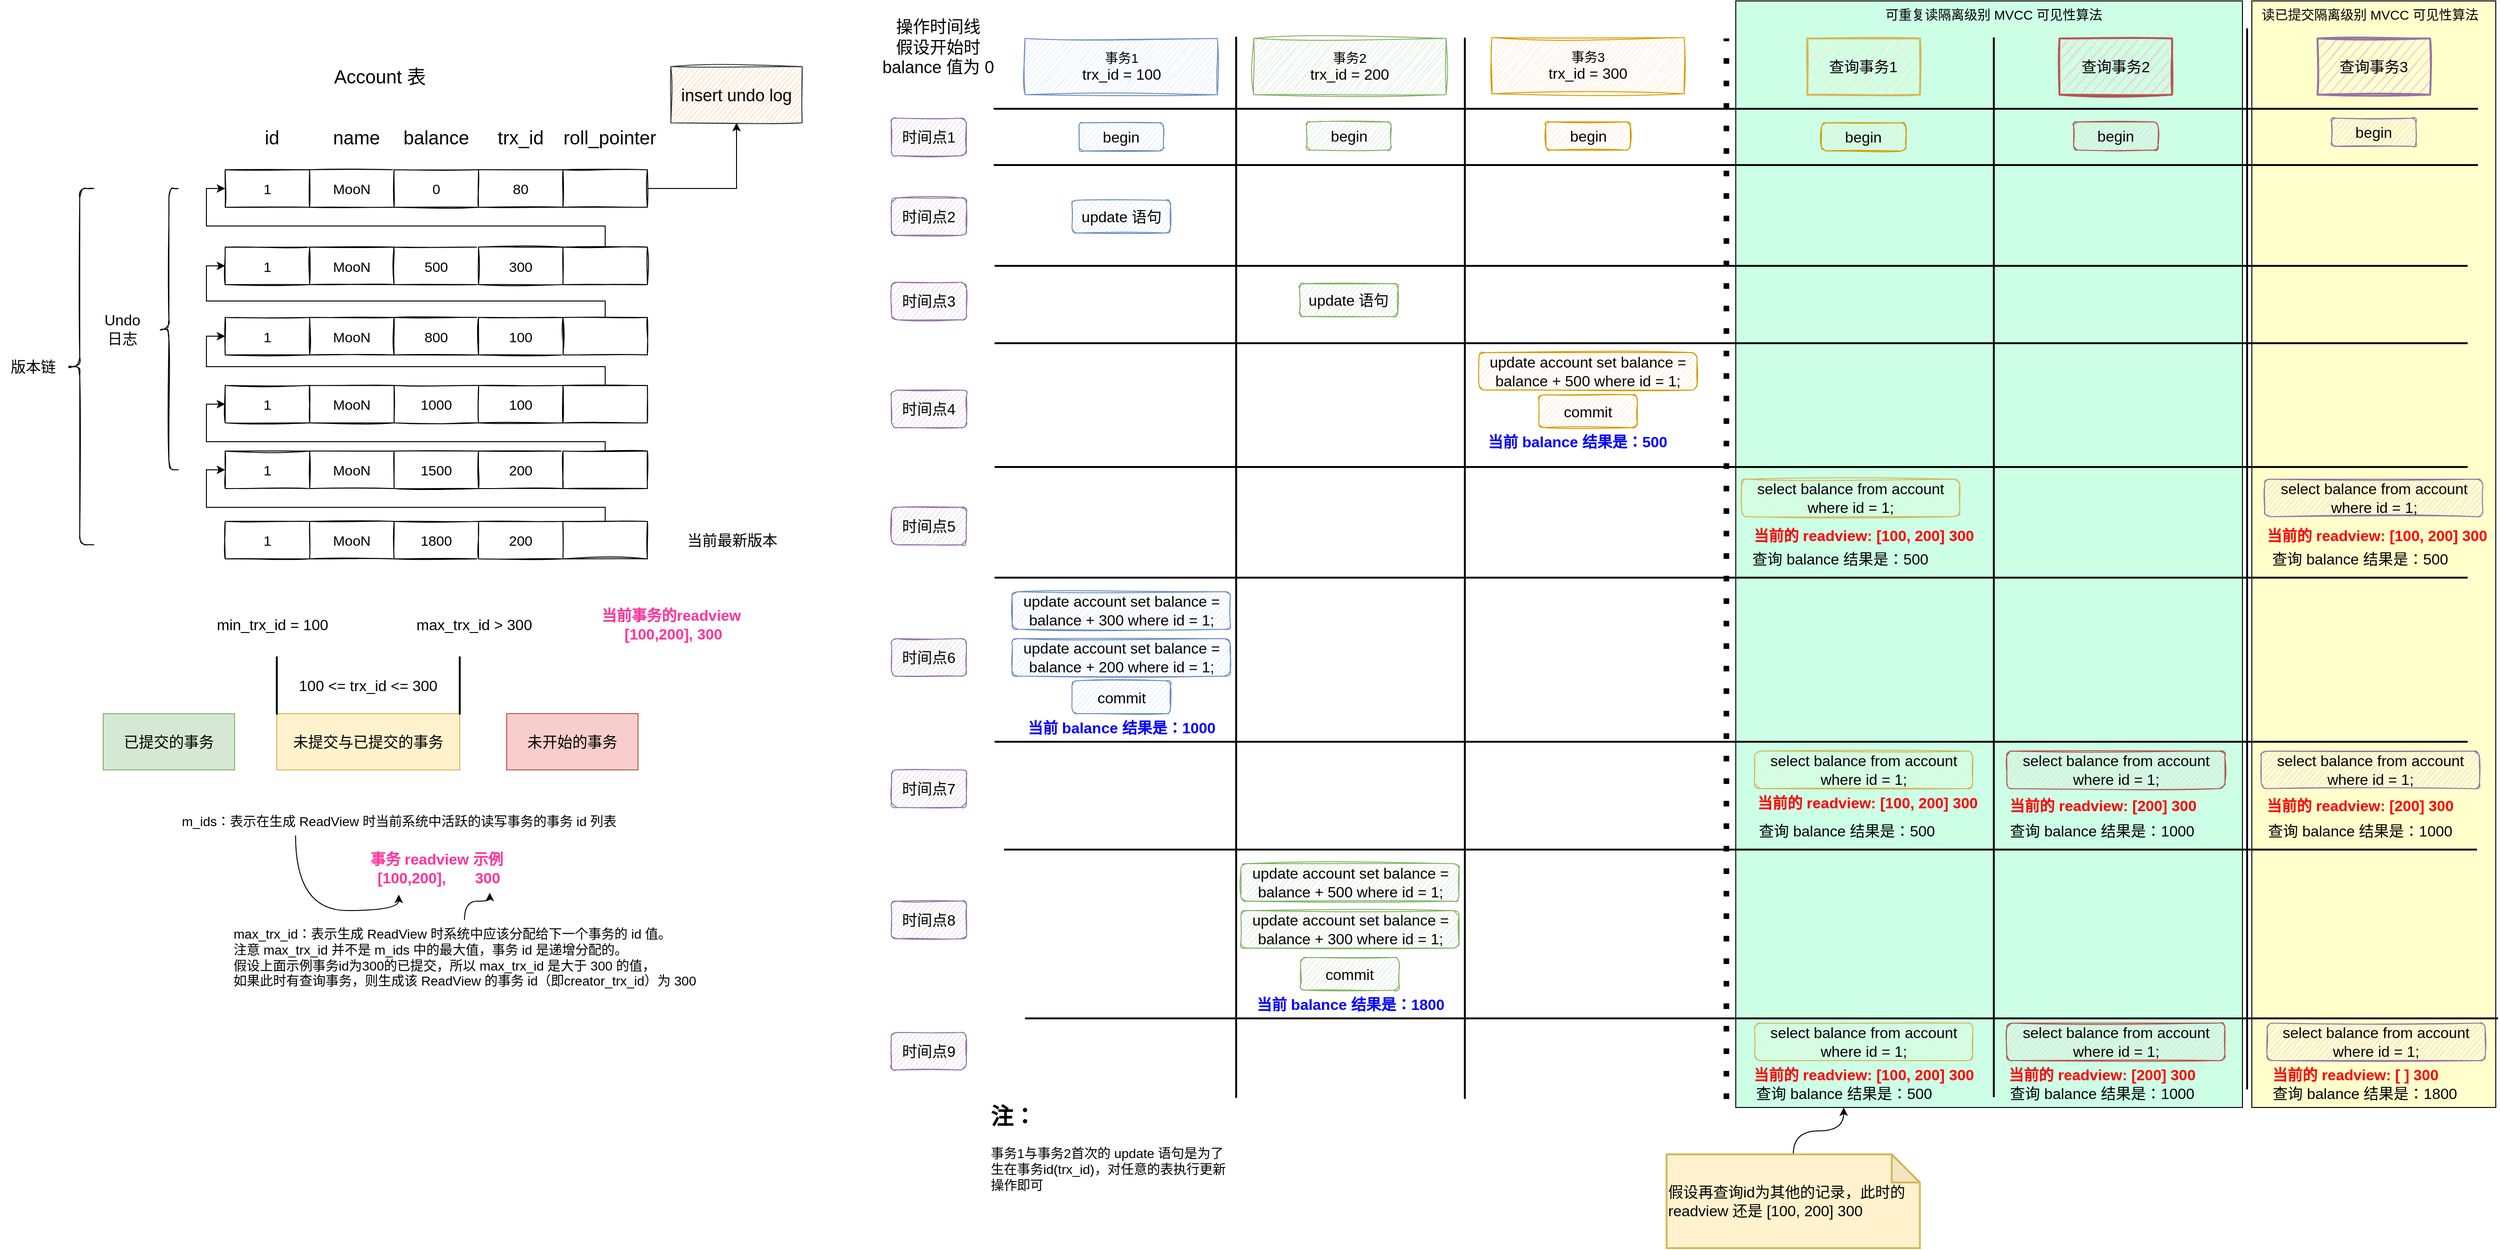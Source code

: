 <mxfile version="20.8.16" type="device"><diagram id="QQNucZEWwQuZAoMuL0eo" name="版本链比对流程"><mxGraphModel dx="2231" dy="823" grid="1" gridSize="10" guides="1" tooltips="1" connect="1" arrows="1" fold="1" page="1" pageScale="1" pageWidth="827" pageHeight="1169" math="0" shadow="0"><root><mxCell id="0"/><mxCell id="1" parent="0"/><mxCell id="10XfThxbCA74bScCRpUW-12" value="" style="rounded=0;whiteSpace=wrap;html=1;fontSize=14;fillColor=#FFFFCC;" parent="1" vertex="1"><mxGeometry x="2300" width="260" height="1180" as="geometry"/></mxCell><mxCell id="10XfThxbCA74bScCRpUW-10" value="" style="rounded=0;whiteSpace=wrap;html=1;fontSize=14;fillColor=#CCFFE6;" parent="1" vertex="1"><mxGeometry x="1750" width="540" height="1180" as="geometry"/></mxCell><mxCell id="0qLtHgP30Eh2IL9KS39c-17" value="" style="shape=partialRectangle;whiteSpace=wrap;html=1;left=0;right=0;fillColor=none;sketch=0;fontSize=16;strokeWidth=2;" parent="1" vertex="1"><mxGeometry x="960" y="115" width="1580" height="60" as="geometry"/></mxCell><mxCell id="MeZA9_PLkz-uhG6X49Gn-3" value="&lt;font style=&quot;font-size: 20px;&quot;&gt;Account 表&lt;/font&gt;" style="text;html=1;strokeColor=none;fillColor=none;align=center;verticalAlign=middle;whiteSpace=wrap;rounded=0;sketch=1;fillStyle=auto;" parent="1" vertex="1"><mxGeometry x="220" y="50" width="170" height="60" as="geometry"/></mxCell><mxCell id="MeZA9_PLkz-uhG6X49Gn-23" value="" style="group;sketch=1;" parent="1" vertex="1" connectable="0"><mxGeometry x="140" y="180" width="450" height="40" as="geometry"/></mxCell><mxCell id="MeZA9_PLkz-uhG6X49Gn-18" value="1" style="rounded=0;whiteSpace=wrap;html=1;sketch=1;fillStyle=auto;fontSize=15;gradientColor=none;" parent="MeZA9_PLkz-uhG6X49Gn-23" vertex="1"><mxGeometry width="90" height="40" as="geometry"/></mxCell><mxCell id="MeZA9_PLkz-uhG6X49Gn-19" value="MooN" style="rounded=0;whiteSpace=wrap;html=1;sketch=1;fillStyle=auto;fontSize=15;gradientColor=none;" parent="MeZA9_PLkz-uhG6X49Gn-23" vertex="1"><mxGeometry x="90" width="90" height="40" as="geometry"/></mxCell><mxCell id="MeZA9_PLkz-uhG6X49Gn-20" value="0" style="rounded=0;whiteSpace=wrap;html=1;sketch=1;fillStyle=auto;fontSize=15;gradientColor=none;" parent="MeZA9_PLkz-uhG6X49Gn-23" vertex="1"><mxGeometry x="180" width="90" height="40" as="geometry"/></mxCell><mxCell id="MeZA9_PLkz-uhG6X49Gn-21" value="80" style="rounded=0;whiteSpace=wrap;html=1;sketch=1;fillStyle=auto;fontSize=15;gradientColor=none;" parent="MeZA9_PLkz-uhG6X49Gn-23" vertex="1"><mxGeometry x="270" width="90" height="40" as="geometry"/></mxCell><mxCell id="MeZA9_PLkz-uhG6X49Gn-22" value="" style="rounded=0;whiteSpace=wrap;html=1;sketch=1;fillStyle=auto;fontSize=15;gradientColor=none;" parent="MeZA9_PLkz-uhG6X49Gn-23" vertex="1"><mxGeometry x="360" width="90" height="40" as="geometry"/></mxCell><mxCell id="0qLtHgP30Eh2IL9KS39c-2" value="&lt;font style=&quot;font-size: 20px;&quot;&gt;id&lt;/font&gt;" style="text;html=1;strokeColor=none;fillColor=none;align=center;verticalAlign=middle;whiteSpace=wrap;rounded=0;sketch=1;" parent="1" vertex="1"><mxGeometry x="160" y="130" width="60" height="30" as="geometry"/></mxCell><mxCell id="0qLtHgP30Eh2IL9KS39c-3" value="&lt;font style=&quot;font-size: 20px;&quot;&gt;name&lt;/font&gt;" style="text;html=1;strokeColor=none;fillColor=none;align=center;verticalAlign=middle;whiteSpace=wrap;rounded=0;sketch=1;" parent="1" vertex="1"><mxGeometry x="250" y="130" width="60" height="30" as="geometry"/></mxCell><mxCell id="0qLtHgP30Eh2IL9KS39c-4" value="&lt;font style=&quot;font-size: 20px;&quot;&gt;balance&lt;/font&gt;" style="text;html=1;strokeColor=none;fillColor=none;align=center;verticalAlign=middle;whiteSpace=wrap;rounded=0;sketch=1;" parent="1" vertex="1"><mxGeometry x="335" y="130" width="60" height="30" as="geometry"/></mxCell><mxCell id="0qLtHgP30Eh2IL9KS39c-5" value="&lt;font style=&quot;font-size: 20px;&quot;&gt;trx_id&lt;/font&gt;" style="text;html=1;strokeColor=none;fillColor=none;align=center;verticalAlign=middle;whiteSpace=wrap;rounded=0;sketch=1;" parent="1" vertex="1"><mxGeometry x="425" y="130" width="60" height="30" as="geometry"/></mxCell><mxCell id="0qLtHgP30Eh2IL9KS39c-6" value="&lt;font style=&quot;font-size: 20px;&quot;&gt;roll_pointer&lt;/font&gt;" style="text;html=1;strokeColor=none;fillColor=none;align=center;verticalAlign=middle;whiteSpace=wrap;rounded=0;sketch=1;" parent="1" vertex="1"><mxGeometry x="485" y="130" width="130" height="30" as="geometry"/></mxCell><mxCell id="0qLtHgP30Eh2IL9KS39c-7" style="edgeStyle=orthogonalEdgeStyle;rounded=0;orthogonalLoop=1;jettySize=auto;html=1;exitX=1;exitY=0.5;exitDx=0;exitDy=0;fontSize=20;" parent="1" source="MeZA9_PLkz-uhG6X49Gn-22" target="0qLtHgP30Eh2IL9KS39c-8" edge="1"><mxGeometry relative="1" as="geometry"><mxPoint x="650" y="90" as="targetPoint"/></mxGeometry></mxCell><mxCell id="0qLtHgP30Eh2IL9KS39c-8" value="&lt;font style=&quot;font-size: 18px;&quot;&gt;insert undo log&lt;/font&gt;" style="rounded=0;whiteSpace=wrap;html=1;sketch=1;fontSize=20;fillColor=#ffcc99;strokeColor=#36393d;" parent="1" vertex="1"><mxGeometry x="615" y="70" width="140" height="60" as="geometry"/></mxCell><mxCell id="0qLtHgP30Eh2IL9KS39c-9" value="操作时间线&lt;br&gt;假设开始时 &lt;br&gt;balance 值为 0" style="text;html=1;strokeColor=none;fillColor=none;align=center;verticalAlign=middle;whiteSpace=wrap;rounded=0;sketch=1;fontSize=18;" parent="1" vertex="1"><mxGeometry x="770" y="30" width="260" height="40" as="geometry"/></mxCell><mxCell id="0qLtHgP30Eh2IL9KS39c-19" value="时间点1" style="rounded=1;whiteSpace=wrap;html=1;sketch=1;fontSize=16;fillColor=#e1d5e7;strokeColor=#9673a6;" parent="1" vertex="1"><mxGeometry x="850" y="125" width="80" height="40" as="geometry"/></mxCell><mxCell id="0qLtHgP30Eh2IL9KS39c-20" value="时间点2" style="rounded=1;whiteSpace=wrap;html=1;sketch=1;fontSize=16;fillColor=#e1d5e7;strokeColor=#9673a6;" parent="1" vertex="1"><mxGeometry x="850" y="210" width="80" height="40" as="geometry"/></mxCell><mxCell id="0qLtHgP30Eh2IL9KS39c-23" value="update 语句" style="rounded=1;whiteSpace=wrap;html=1;sketch=1;fontSize=16;fillColor=#dae8fc;strokeColor=#6c8ebf;" parent="1" vertex="1"><mxGeometry x="1042.5" y="212.5" width="105" height="35" as="geometry"/></mxCell><mxCell id="0qLtHgP30Eh2IL9KS39c-27" value="时间点3" style="rounded=1;whiteSpace=wrap;html=1;sketch=1;fontSize=16;fillColor=#e1d5e7;strokeColor=#9673a6;" parent="1" vertex="1"><mxGeometry x="850" y="300" width="80" height="40" as="geometry"/></mxCell><mxCell id="0qLtHgP30Eh2IL9KS39c-31" value="时间点4" style="rounded=1;whiteSpace=wrap;html=1;sketch=1;fontSize=16;fillColor=#e1d5e7;strokeColor=#9673a6;" parent="1" vertex="1"><mxGeometry x="850" y="415" width="80" height="40" as="geometry"/></mxCell><mxCell id="0qLtHgP30Eh2IL9KS39c-33" value="" style="group;sketch=1;" parent="1" vertex="1" connectable="0"><mxGeometry x="140" y="262.5" width="450" height="40" as="geometry"/></mxCell><mxCell id="0qLtHgP30Eh2IL9KS39c-34" value="1" style="rounded=0;whiteSpace=wrap;html=1;sketch=1;fillStyle=auto;fontSize=15;gradientColor=none;" parent="0qLtHgP30Eh2IL9KS39c-33" vertex="1"><mxGeometry width="90" height="40" as="geometry"/></mxCell><mxCell id="0qLtHgP30Eh2IL9KS39c-35" value="MooN" style="rounded=0;whiteSpace=wrap;html=1;sketch=1;fillStyle=auto;fontSize=15;gradientColor=none;" parent="0qLtHgP30Eh2IL9KS39c-33" vertex="1"><mxGeometry x="90" width="90" height="40" as="geometry"/></mxCell><mxCell id="0qLtHgP30Eh2IL9KS39c-36" value="500" style="rounded=0;whiteSpace=wrap;html=1;sketch=1;fillStyle=auto;fontSize=15;gradientColor=none;" parent="0qLtHgP30Eh2IL9KS39c-33" vertex="1"><mxGeometry x="180" width="90" height="40" as="geometry"/></mxCell><mxCell id="0qLtHgP30Eh2IL9KS39c-37" value="300" style="rounded=0;whiteSpace=wrap;html=1;sketch=1;fillStyle=auto;fontSize=15;gradientColor=none;" parent="0qLtHgP30Eh2IL9KS39c-33" vertex="1"><mxGeometry x="270" width="90" height="40" as="geometry"/></mxCell><mxCell id="0qLtHgP30Eh2IL9KS39c-38" value="" style="rounded=0;whiteSpace=wrap;html=1;sketch=1;fillStyle=auto;fontSize=15;gradientColor=none;" parent="0qLtHgP30Eh2IL9KS39c-33" vertex="1"><mxGeometry x="360" width="90" height="40" as="geometry"/></mxCell><mxCell id="0qLtHgP30Eh2IL9KS39c-39" style="edgeStyle=orthogonalEdgeStyle;rounded=0;orthogonalLoop=1;jettySize=auto;html=1;entryX=0;entryY=0.5;entryDx=0;entryDy=0;fontSize=16;" parent="1" source="0qLtHgP30Eh2IL9KS39c-38" target="MeZA9_PLkz-uhG6X49Gn-18" edge="1"><mxGeometry relative="1" as="geometry"><Array as="points"><mxPoint x="545" y="240"/><mxPoint x="120" y="240"/><mxPoint x="120" y="200"/></Array></mxGeometry></mxCell><mxCell id="0qLtHgP30Eh2IL9KS39c-41" value="" style="group;sketch=1;" parent="1" vertex="1" connectable="0"><mxGeometry x="140" y="337.5" width="450" height="40" as="geometry"/></mxCell><mxCell id="0qLtHgP30Eh2IL9KS39c-42" value="1" style="rounded=0;whiteSpace=wrap;html=1;sketch=1;fillStyle=auto;fontSize=15;gradientColor=none;" parent="0qLtHgP30Eh2IL9KS39c-41" vertex="1"><mxGeometry width="90" height="40" as="geometry"/></mxCell><mxCell id="0qLtHgP30Eh2IL9KS39c-43" value="MooN" style="rounded=0;whiteSpace=wrap;html=1;sketch=1;fillStyle=auto;fontSize=15;gradientColor=none;" parent="0qLtHgP30Eh2IL9KS39c-41" vertex="1"><mxGeometry x="90" width="90" height="40" as="geometry"/></mxCell><mxCell id="0qLtHgP30Eh2IL9KS39c-44" value="800" style="rounded=0;whiteSpace=wrap;html=1;sketch=1;fillStyle=auto;fontSize=15;gradientColor=none;" parent="0qLtHgP30Eh2IL9KS39c-41" vertex="1"><mxGeometry x="180" width="90" height="40" as="geometry"/></mxCell><mxCell id="0qLtHgP30Eh2IL9KS39c-45" value="100" style="rounded=0;whiteSpace=wrap;html=1;sketch=1;fillStyle=auto;fontSize=15;gradientColor=none;" parent="0qLtHgP30Eh2IL9KS39c-41" vertex="1"><mxGeometry x="270" width="90" height="40" as="geometry"/></mxCell><mxCell id="0qLtHgP30Eh2IL9KS39c-46" value="" style="rounded=0;whiteSpace=wrap;html=1;sketch=1;fillStyle=auto;fontSize=15;gradientColor=none;" parent="0qLtHgP30Eh2IL9KS39c-41" vertex="1"><mxGeometry x="360" width="90" height="40" as="geometry"/></mxCell><mxCell id="0qLtHgP30Eh2IL9KS39c-47" value="" style="group;sketch=1;" parent="1" vertex="1" connectable="0"><mxGeometry x="140" y="410" width="450" height="40" as="geometry"/></mxCell><mxCell id="0qLtHgP30Eh2IL9KS39c-48" value="1" style="rounded=0;whiteSpace=wrap;html=1;sketch=1;fillStyle=auto;fontSize=15;gradientColor=none;" parent="0qLtHgP30Eh2IL9KS39c-47" vertex="1"><mxGeometry width="90" height="40" as="geometry"/></mxCell><mxCell id="0qLtHgP30Eh2IL9KS39c-49" value="MooN" style="rounded=0;whiteSpace=wrap;html=1;sketch=1;fillStyle=auto;fontSize=15;gradientColor=none;" parent="0qLtHgP30Eh2IL9KS39c-47" vertex="1"><mxGeometry x="90" width="90" height="40" as="geometry"/></mxCell><mxCell id="0qLtHgP30Eh2IL9KS39c-50" value="1000" style="rounded=0;whiteSpace=wrap;html=1;sketch=1;fillStyle=auto;fontSize=15;gradientColor=none;" parent="0qLtHgP30Eh2IL9KS39c-47" vertex="1"><mxGeometry x="180" width="90" height="40" as="geometry"/></mxCell><mxCell id="0qLtHgP30Eh2IL9KS39c-51" value="100" style="rounded=0;whiteSpace=wrap;html=1;sketch=1;fillStyle=auto;fontSize=15;gradientColor=none;" parent="0qLtHgP30Eh2IL9KS39c-47" vertex="1"><mxGeometry x="270" width="90" height="40" as="geometry"/></mxCell><mxCell id="0qLtHgP30Eh2IL9KS39c-52" value="" style="rounded=0;whiteSpace=wrap;html=1;sketch=1;fillStyle=auto;fontSize=15;gradientColor=none;" parent="0qLtHgP30Eh2IL9KS39c-47" vertex="1"><mxGeometry x="360" width="90" height="40" as="geometry"/></mxCell><mxCell id="0qLtHgP30Eh2IL9KS39c-53" value="" style="group;sketch=1;" parent="1" vertex="1" connectable="0"><mxGeometry x="140" y="480" width="450" height="40" as="geometry"/></mxCell><mxCell id="0qLtHgP30Eh2IL9KS39c-54" value="1" style="rounded=0;whiteSpace=wrap;html=1;sketch=1;fillStyle=auto;fontSize=15;gradientColor=none;" parent="0qLtHgP30Eh2IL9KS39c-53" vertex="1"><mxGeometry width="90" height="40" as="geometry"/></mxCell><mxCell id="0qLtHgP30Eh2IL9KS39c-55" value="MooN" style="rounded=0;whiteSpace=wrap;html=1;sketch=1;fillStyle=auto;fontSize=15;gradientColor=none;" parent="0qLtHgP30Eh2IL9KS39c-53" vertex="1"><mxGeometry x="90" width="90" height="40" as="geometry"/></mxCell><mxCell id="0qLtHgP30Eh2IL9KS39c-56" value="1500" style="rounded=0;whiteSpace=wrap;html=1;sketch=1;fillStyle=auto;fontSize=15;gradientColor=none;" parent="0qLtHgP30Eh2IL9KS39c-53" vertex="1"><mxGeometry x="180" width="90" height="40" as="geometry"/></mxCell><mxCell id="0qLtHgP30Eh2IL9KS39c-57" value="200" style="rounded=0;whiteSpace=wrap;html=1;sketch=1;fillStyle=auto;fontSize=15;gradientColor=none;" parent="0qLtHgP30Eh2IL9KS39c-53" vertex="1"><mxGeometry x="270" width="90" height="40" as="geometry"/></mxCell><mxCell id="0qLtHgP30Eh2IL9KS39c-58" value="" style="rounded=0;whiteSpace=wrap;html=1;sketch=1;fillStyle=auto;fontSize=15;gradientColor=none;" parent="0qLtHgP30Eh2IL9KS39c-53" vertex="1"><mxGeometry x="360" width="90" height="40" as="geometry"/></mxCell><mxCell id="0qLtHgP30Eh2IL9KS39c-59" value="" style="group;sketch=1;" parent="1" vertex="1" connectable="0"><mxGeometry x="140" y="555" width="450" height="40" as="geometry"/></mxCell><mxCell id="0qLtHgP30Eh2IL9KS39c-60" value="1" style="rounded=0;whiteSpace=wrap;html=1;sketch=1;fillStyle=auto;fontSize=15;gradientColor=none;" parent="0qLtHgP30Eh2IL9KS39c-59" vertex="1"><mxGeometry width="90" height="40" as="geometry"/></mxCell><mxCell id="0qLtHgP30Eh2IL9KS39c-61" value="MooN" style="rounded=0;whiteSpace=wrap;html=1;sketch=1;fillStyle=auto;fontSize=15;gradientColor=none;" parent="0qLtHgP30Eh2IL9KS39c-59" vertex="1"><mxGeometry x="90" width="90" height="40" as="geometry"/></mxCell><mxCell id="0qLtHgP30Eh2IL9KS39c-62" value="1800" style="rounded=0;whiteSpace=wrap;html=1;sketch=1;fillStyle=auto;fontSize=15;gradientColor=none;" parent="0qLtHgP30Eh2IL9KS39c-59" vertex="1"><mxGeometry x="180" width="90" height="40" as="geometry"/></mxCell><mxCell id="0qLtHgP30Eh2IL9KS39c-63" value="200" style="rounded=0;whiteSpace=wrap;html=1;sketch=1;fillStyle=auto;fontSize=15;gradientColor=none;" parent="0qLtHgP30Eh2IL9KS39c-59" vertex="1"><mxGeometry x="270" width="90" height="40" as="geometry"/></mxCell><mxCell id="0qLtHgP30Eh2IL9KS39c-64" value="" style="rounded=0;whiteSpace=wrap;html=1;sketch=1;fillStyle=auto;fontSize=15;gradientColor=none;" parent="0qLtHgP30Eh2IL9KS39c-59" vertex="1"><mxGeometry x="360" width="90" height="40" as="geometry"/></mxCell><mxCell id="0qLtHgP30Eh2IL9KS39c-65" style="edgeStyle=orthogonalEdgeStyle;rounded=0;orthogonalLoop=1;jettySize=auto;html=1;entryX=0;entryY=0.5;entryDx=0;entryDy=0;fontSize=16;" parent="1" source="0qLtHgP30Eh2IL9KS39c-64" target="0qLtHgP30Eh2IL9KS39c-54" edge="1"><mxGeometry relative="1" as="geometry"><Array as="points"><mxPoint x="545" y="540"/><mxPoint x="120" y="540"/><mxPoint x="120" y="500"/></Array></mxGeometry></mxCell><mxCell id="0qLtHgP30Eh2IL9KS39c-66" style="edgeStyle=orthogonalEdgeStyle;rounded=0;orthogonalLoop=1;jettySize=auto;html=1;entryX=0;entryY=0.5;entryDx=0;entryDy=0;fontSize=16;" parent="1" source="0qLtHgP30Eh2IL9KS39c-58" target="0qLtHgP30Eh2IL9KS39c-48" edge="1"><mxGeometry relative="1" as="geometry"><Array as="points"><mxPoint x="545" y="470"/><mxPoint x="120" y="470"/><mxPoint x="120" y="430"/></Array></mxGeometry></mxCell><mxCell id="0qLtHgP30Eh2IL9KS39c-67" style="edgeStyle=orthogonalEdgeStyle;rounded=0;orthogonalLoop=1;jettySize=auto;html=1;entryX=0;entryY=0.5;entryDx=0;entryDy=0;fontSize=16;" parent="1" source="0qLtHgP30Eh2IL9KS39c-52" target="0qLtHgP30Eh2IL9KS39c-42" edge="1"><mxGeometry relative="1" as="geometry"><Array as="points"><mxPoint x="545" y="390"/><mxPoint x="120" y="390"/><mxPoint x="120" y="358"/></Array></mxGeometry></mxCell><mxCell id="0qLtHgP30Eh2IL9KS39c-68" style="edgeStyle=orthogonalEdgeStyle;rounded=0;orthogonalLoop=1;jettySize=auto;html=1;entryX=0;entryY=0.5;entryDx=0;entryDy=0;fontSize=16;" parent="1" source="0qLtHgP30Eh2IL9KS39c-46" target="0qLtHgP30Eh2IL9KS39c-34" edge="1"><mxGeometry relative="1" as="geometry"><Array as="points"><mxPoint x="545" y="320"/><mxPoint x="120" y="320"/><mxPoint x="120" y="283"/></Array></mxGeometry></mxCell><mxCell id="0qLtHgP30Eh2IL9KS39c-69" value="当前最新版本" style="text;html=1;align=center;verticalAlign=middle;resizable=0;points=[];autosize=1;strokeColor=none;fillColor=none;fontSize=16;" parent="1" vertex="1"><mxGeometry x="620" y="560" width="120" height="30" as="geometry"/></mxCell><mxCell id="0qLtHgP30Eh2IL9KS39c-70" value="" style="shape=curlyBracket;whiteSpace=wrap;html=1;rounded=1;labelPosition=left;verticalLabelPosition=middle;align=right;verticalAlign=middle;sketch=1;fontSize=16;" parent="1" vertex="1"><mxGeometry x="70" y="200" width="20" height="300" as="geometry"/></mxCell><mxCell id="0qLtHgP30Eh2IL9KS39c-71" value="Undo&lt;br&gt;日志" style="text;html=1;align=center;verticalAlign=middle;resizable=0;points=[];autosize=1;strokeColor=none;fillColor=none;fontSize=16;" parent="1" vertex="1"><mxGeometry y="325" width="60" height="50" as="geometry"/></mxCell><mxCell id="0qLtHgP30Eh2IL9KS39c-75" value="" style="shape=curlyBracket;whiteSpace=wrap;html=1;rounded=1;labelPosition=left;verticalLabelPosition=middle;align=right;verticalAlign=middle;sketch=1;fontSize=16;" parent="1" vertex="1"><mxGeometry x="-30" y="200" width="30" height="380" as="geometry"/></mxCell><mxCell id="0qLtHgP30Eh2IL9KS39c-76" value="版本链" style="text;html=1;align=center;verticalAlign=middle;resizable=0;points=[];autosize=1;strokeColor=none;fillColor=none;fontSize=16;" parent="1" vertex="1"><mxGeometry x="-100" y="375" width="70" height="30" as="geometry"/></mxCell><mxCell id="3zVsceI3X5wX8iPluOR--1" value="&lt;h1&gt;注：&lt;/h1&gt;&lt;p&gt;&lt;font style=&quot;font-size: 14px;&quot;&gt;事务1与事务2首次的 update 语句是为了生在事务id(trx_id)，对任意的表执行更新操作即可&lt;/font&gt;&lt;/p&gt;" style="text;html=1;strokeColor=none;fillColor=none;spacing=5;spacingTop=-20;whiteSpace=wrap;overflow=hidden;rounded=0;" parent="1" vertex="1"><mxGeometry x="951.25" y="1170" width="260" height="110" as="geometry"/></mxCell><mxCell id="3zVsceI3X5wX8iPluOR--2" value="时间点5" style="rounded=1;whiteSpace=wrap;html=1;sketch=1;fontSize=16;fillColor=#e1d5e7;strokeColor=#9673a6;" parent="1" vertex="1"><mxGeometry x="850" y="540" width="80" height="40" as="geometry"/></mxCell><mxCell id="3zVsceI3X5wX8iPluOR--3" value="时间点6" style="rounded=1;whiteSpace=wrap;html=1;sketch=1;fontSize=16;fillColor=#e1d5e7;strokeColor=#9673a6;" parent="1" vertex="1"><mxGeometry x="850" y="680" width="80" height="40" as="geometry"/></mxCell><mxCell id="3zVsceI3X5wX8iPluOR--8" value="update account set balance = balance + 200 where id = 1;" style="rounded=1;whiteSpace=wrap;html=1;sketch=1;fontSize=16;fillColor=#dae8fc;strokeColor=#6c8ebf;" parent="1" vertex="1"><mxGeometry x="978.75" y="680" width="232.5" height="40" as="geometry"/></mxCell><mxCell id="3zVsceI3X5wX8iPluOR--9" value="commit" style="rounded=1;whiteSpace=wrap;html=1;sketch=1;fontSize=16;fillColor=#dae8fc;strokeColor=#6c8ebf;" parent="1" vertex="1"><mxGeometry x="1042.5" y="725" width="105" height="35" as="geometry"/></mxCell><mxCell id="3zVsceI3X5wX8iPluOR--13" value="时间点7" style="rounded=1;whiteSpace=wrap;html=1;sketch=1;fontSize=16;fillColor=#e1d5e7;strokeColor=#9673a6;" parent="1" vertex="1"><mxGeometry x="850" y="820" width="80" height="40" as="geometry"/></mxCell><mxCell id="3zVsceI3X5wX8iPluOR--14" value="时间点8" style="rounded=1;whiteSpace=wrap;html=1;sketch=1;fontSize=16;fillColor=#e1d5e7;strokeColor=#9673a6;" parent="1" vertex="1"><mxGeometry x="850" y="960" width="80" height="40" as="geometry"/></mxCell><mxCell id="0qLtHgP30Eh2IL9KS39c-15" value="begin" style="rounded=1;whiteSpace=wrap;html=1;sketch=1;fontSize=16;fillColor=#ffe6cc;strokeColor=#d79b00;" parent="1" vertex="1"><mxGeometry x="1547.5" y="129" width="90" height="30" as="geometry"/></mxCell><mxCell id="0qLtHgP30Eh2IL9KS39c-29" value="commit" style="rounded=1;whiteSpace=wrap;html=1;sketch=1;fontSize=16;fillColor=#ffe6cc;strokeColor=#d79b00;" parent="1" vertex="1"><mxGeometry x="1540" y="420" width="105" height="35" as="geometry"/></mxCell><mxCell id="0qLtHgP30Eh2IL9KS39c-25" value="update account set balance = balance + 500 where id = 1;" style="rounded=1;whiteSpace=wrap;html=1;sketch=1;fontSize=16;fillColor=#ffe6cc;strokeColor=#d79b00;" parent="1" vertex="1"><mxGeometry x="1476.25" y="375" width="232.5" height="40" as="geometry"/></mxCell><mxCell id="3zVsceI3X5wX8iPluOR--15" value="update account set balance = balance + 300 where id = 1;" style="rounded=1;whiteSpace=wrap;html=1;sketch=1;fontSize=16;fillColor=#d5e8d4;strokeColor=#82b366;" parent="1" vertex="1"><mxGeometry x="1222.5" y="970" width="232.5" height="40" as="geometry"/></mxCell><mxCell id="3zVsceI3X5wX8iPluOR--17" value="" style="endArrow=none;dashed=1;html=1;dashPattern=1 3;strokeWidth=6;rounded=0;fontSize=14;" parent="1" edge="1"><mxGeometry width="50" height="50" relative="1" as="geometry"><mxPoint x="1740" y="1171" as="sourcePoint"/><mxPoint x="1740" y="40" as="targetPoint"/></mxGeometry></mxCell><mxCell id="3zVsceI3X5wX8iPluOR--18" value="可重复读隔离级别 MVCC 可见性算法" style="text;html=1;strokeColor=none;fillColor=none;align=center;verticalAlign=middle;whiteSpace=wrap;rounded=0;fontSize=14;" parent="1" vertex="1"><mxGeometry x="1900" width="250" height="30" as="geometry"/></mxCell><mxCell id="0qLtHgP30Eh2IL9KS39c-13" value="begin" style="rounded=1;whiteSpace=wrap;html=1;sketch=1;fontSize=16;fillColor=#dae8fc;strokeColor=#6c8ebf;" parent="1" vertex="1"><mxGeometry x="1050" y="130" width="90" height="30" as="geometry"/></mxCell><mxCell id="3zVsceI3X5wX8iPluOR--6" value="update account set balance = balance + 300 where id = 1;" style="rounded=1;whiteSpace=wrap;html=1;sketch=1;fontSize=16;fillColor=#dae8fc;strokeColor=#6c8ebf;" parent="1" vertex="1"><mxGeometry x="978.75" y="630" width="232.5" height="40" as="geometry"/></mxCell><mxCell id="0qLtHgP30Eh2IL9KS39c-14" value="begin" style="rounded=1;whiteSpace=wrap;html=1;sketch=1;fontSize=16;fillColor=#d5e8d4;strokeColor=#82b366;" parent="1" vertex="1"><mxGeometry x="1292.5" y="129" width="90" height="30" as="geometry"/></mxCell><mxCell id="0qLtHgP30Eh2IL9KS39c-24" value="update 语句" style="rounded=1;whiteSpace=wrap;html=1;sketch=1;fontSize=16;fillColor=#d5e8d4;strokeColor=#82b366;" parent="1" vertex="1"><mxGeometry x="1285" y="301.5" width="105" height="35" as="geometry"/></mxCell><mxCell id="3zVsceI3X5wX8iPluOR--10" value="update account set balance = balance + 500 where id = 1;" style="rounded=1;whiteSpace=wrap;html=1;sketch=1;fontSize=16;fillColor=#d5e8d4;strokeColor=#82b366;" parent="1" vertex="1"><mxGeometry x="1222.5" y="920" width="232.5" height="40" as="geometry"/></mxCell><mxCell id="3zVsceI3X5wX8iPluOR--16" value="commit" style="rounded=1;whiteSpace=wrap;html=1;sketch=1;fontSize=16;fillColor=#d5e8d4;strokeColor=#82b366;" parent="1" vertex="1"><mxGeometry x="1286.25" y="1020" width="105" height="35" as="geometry"/></mxCell><mxCell id="3zVsceI3X5wX8iPluOR--19" value="事务1&lt;br style=&quot;border-color: var(--border-color); font-size: 16px;&quot;&gt;&lt;span style=&quot;font-size: 16px;&quot;&gt;trx_id = 100&lt;/span&gt;" style="rounded=0;whiteSpace=wrap;html=1;fontSize=14;fillColor=#dae8fc;strokeColor=#6c8ebf;sketch=1;curveFitting=1;jiggle=2;" parent="1" vertex="1"><mxGeometry x="992.5" y="40" width="205" height="60" as="geometry"/></mxCell><mxCell id="3zVsceI3X5wX8iPluOR--20" value="事务2&lt;br style=&quot;border-color: var(--border-color); font-size: 16px;&quot;&gt;&lt;span style=&quot;font-size: 16px;&quot;&gt;trx_id = 200&lt;/span&gt;" style="rounded=0;whiteSpace=wrap;html=1;fontSize=14;fillColor=#d5e8d4;strokeColor=#82b366;sketch=1;curveFitting=1;jiggle=2;" parent="1" vertex="1"><mxGeometry x="1236.25" y="40" width="205" height="60" as="geometry"/></mxCell><mxCell id="3zVsceI3X5wX8iPluOR--21" value="事务3&lt;br style=&quot;border-color: var(--border-color); font-size: 16px;&quot;&gt;&lt;span style=&quot;font-size: 16px;&quot;&gt;trx_id = 300&lt;/span&gt;" style="rounded=0;whiteSpace=wrap;html=1;fontSize=14;fillColor=#ffe6cc;strokeColor=#d79b00;sketch=1;curveFitting=1;jiggle=2;" parent="1" vertex="1"><mxGeometry x="1490" y="39" width="205" height="60" as="geometry"/></mxCell><mxCell id="3zVsceI3X5wX8iPluOR--23" value="" style="line;strokeWidth=2;direction=south;html=1;sketch=1;fontSize=14;" parent="1" vertex="1"><mxGeometry x="1456.25" y="40" width="10" height="1130" as="geometry"/></mxCell><mxCell id="3zVsceI3X5wX8iPluOR--24" value="" style="line;strokeWidth=2;direction=south;html=1;sketch=1;fontSize=14;" parent="1" vertex="1"><mxGeometry x="1212.5" y="39" width="10" height="1130" as="geometry"/></mxCell><mxCell id="Q289Mc9IiTVFGNPaQK_M-1" value="&lt;font style=&quot;font-size: 16px;&quot;&gt;已提交的事务&lt;/font&gt;" style="rounded=0;whiteSpace=wrap;html=1;sketch=0;fillColor=#d5e8d4;strokeColor=#82b366;" parent="1" vertex="1"><mxGeometry x="10" y="760" width="140" height="60" as="geometry"/></mxCell><mxCell id="Q289Mc9IiTVFGNPaQK_M-2" value="&lt;font style=&quot;font-size: 16px;&quot;&gt;未提交与已提交的事务&lt;/font&gt;" style="rounded=0;whiteSpace=wrap;html=1;sketch=0;fillColor=#fff2cc;strokeColor=#d6b656;" parent="1" vertex="1"><mxGeometry x="195" y="760" width="195" height="60" as="geometry"/></mxCell><mxCell id="Q289Mc9IiTVFGNPaQK_M-3" value="&lt;font style=&quot;font-size: 16px;&quot;&gt;未开始的事务&lt;/font&gt;" style="rounded=0;whiteSpace=wrap;html=1;sketch=0;fillColor=#f8cecc;strokeColor=#b85450;" parent="1" vertex="1"><mxGeometry x="440" y="760" width="140" height="60" as="geometry"/></mxCell><mxCell id="Q289Mc9IiTVFGNPaQK_M-6" value="100 &amp;lt;= trx_id &amp;lt;= 300" style="shape=partialRectangle;whiteSpace=wrap;html=1;bottom=0;top=0;fillColor=none;sketch=0;fontSize=16;strokeWidth=2;" parent="1" vertex="1"><mxGeometry x="195" y="700" width="195" height="60" as="geometry"/></mxCell><mxCell id="Q289Mc9IiTVFGNPaQK_M-7" value="min_trx_id = 100" style="text;html=1;align=center;verticalAlign=middle;resizable=0;points=[];autosize=1;strokeColor=none;fillColor=none;fontSize=16;" parent="1" vertex="1"><mxGeometry x="120" y="650" width="140" height="30" as="geometry"/></mxCell><mxCell id="Q289Mc9IiTVFGNPaQK_M-9" value="max_trx_id &amp;gt; 300" style="text;html=1;align=center;verticalAlign=middle;resizable=0;points=[];autosize=1;strokeColor=none;fillColor=none;fontSize=16;" parent="1" vertex="1"><mxGeometry x="330" y="650" width="150" height="30" as="geometry"/></mxCell><mxCell id="Q289Mc9IiTVFGNPaQK_M-10" value="&lt;b&gt;&lt;font color=&quot;#ff3399&quot;&gt;当前事务的readview&lt;br&gt;&amp;nbsp;[100,200], 300&lt;/font&gt;&lt;/b&gt;" style="text;html=1;align=center;verticalAlign=middle;resizable=0;points=[];autosize=1;strokeColor=none;fillColor=none;fontSize=16;" parent="1" vertex="1"><mxGeometry x="530" y="640" width="170" height="50" as="geometry"/></mxCell><mxCell id="Q289Mc9IiTVFGNPaQK_M-11" value="查询事务1" style="rounded=0;whiteSpace=wrap;html=1;sketch=1;strokeWidth=2;fontSize=16;fillColor=#fff2cc;strokeColor=#d6b656;" parent="1" vertex="1"><mxGeometry x="1826.25" y="40" width="120" height="60" as="geometry"/></mxCell><mxCell id="Q289Mc9IiTVFGNPaQK_M-12" value="查询事务2" style="rounded=0;whiteSpace=wrap;html=1;sketch=1;strokeWidth=2;fontSize=16;fillColor=#f8cecc;strokeColor=#b85450;" parent="1" vertex="1"><mxGeometry x="2095" y="40" width="120" height="60" as="geometry"/></mxCell><mxCell id="Q289Mc9IiTVFGNPaQK_M-13" value="查询事务3" style="rounded=0;whiteSpace=wrap;html=1;sketch=1;strokeWidth=2;fontSize=16;fillColor=#e1d5e7;strokeColor=#9673a6;" parent="1" vertex="1"><mxGeometry x="2370" y="40" width="120" height="60" as="geometry"/></mxCell><mxCell id="Q289Mc9IiTVFGNPaQK_M-16" value="" style="line;strokeWidth=2;direction=south;html=1;sketch=0;fontSize=16;" parent="1" vertex="1"><mxGeometry x="2020" y="39" width="10" height="1130" as="geometry"/></mxCell><mxCell id="Q289Mc9IiTVFGNPaQK_M-17" value="" style="line;strokeWidth=2;direction=south;html=1;sketch=1;fontSize=16;" parent="1" vertex="1"><mxGeometry x="2290" y="30" width="10" height="1130" as="geometry"/></mxCell><mxCell id="Q289Mc9IiTVFGNPaQK_M-18" value="begin" style="rounded=1;whiteSpace=wrap;html=1;sketch=1;fontSize=16;fillColor=#ffe6cc;strokeColor=#d79b00;" parent="1" vertex="1"><mxGeometry x="1841.25" y="130" width="90" height="30" as="geometry"/></mxCell><mxCell id="Q289Mc9IiTVFGNPaQK_M-19" value="begin" style="rounded=1;whiteSpace=wrap;html=1;sketch=1;fontSize=16;fillColor=#f8cecc;strokeColor=#b85450;" parent="1" vertex="1"><mxGeometry x="2110" y="129" width="90" height="30" as="geometry"/></mxCell><mxCell id="Q289Mc9IiTVFGNPaQK_M-20" value="begin" style="rounded=1;whiteSpace=wrap;html=1;sketch=1;fontSize=16;fillColor=#e1d5e7;strokeColor=#9673a6;" parent="1" vertex="1"><mxGeometry x="2385" y="125" width="90" height="30" as="geometry"/></mxCell><mxCell id="Q289Mc9IiTVFGNPaQK_M-21" value="读已提交隔离级别 MVCC 可见性算法" style="text;html=1;strokeColor=none;fillColor=none;align=center;verticalAlign=middle;whiteSpace=wrap;rounded=0;fontSize=14;" parent="1" vertex="1"><mxGeometry x="2301.25" width="250" height="30" as="geometry"/></mxCell><mxCell id="Q289Mc9IiTVFGNPaQK_M-22" value="select balance from account where id = 1;" style="rounded=1;whiteSpace=wrap;html=1;sketch=1;fontSize=16;fillColor=#fff2cc;strokeColor=#d6b656;" parent="1" vertex="1"><mxGeometry x="1756.25" y="510" width="232.5" height="40" as="geometry"/></mxCell><mxCell id="Q289Mc9IiTVFGNPaQK_M-24" value="select balance from account where id = 1;" style="rounded=1;whiteSpace=wrap;html=1;sketch=1;fontSize=16;fillColor=#f8cecc;strokeColor=#b85450;" parent="1" vertex="1"><mxGeometry x="2038.75" y="800" width="232.5" height="40" as="geometry"/></mxCell><mxCell id="Q289Mc9IiTVFGNPaQK_M-27" value="" style="line;strokeWidth=2;html=1;perimeter=backbonePerimeter;points=[];outlineConnect=0;sketch=0;fontSize=16;" parent="1" vertex="1"><mxGeometry x="960" y="360" width="1570" height="10" as="geometry"/></mxCell><mxCell id="Q289Mc9IiTVFGNPaQK_M-28" value="" style="line;strokeWidth=2;html=1;perimeter=backbonePerimeter;points=[];outlineConnect=0;sketch=0;fontSize=16;" parent="1" vertex="1"><mxGeometry x="960" y="492" width="1570" height="10" as="geometry"/></mxCell><mxCell id="Q289Mc9IiTVFGNPaQK_M-29" value="" style="line;strokeWidth=2;html=1;perimeter=backbonePerimeter;points=[];outlineConnect=0;sketch=0;fontSize=16;" parent="1" vertex="1"><mxGeometry x="960" y="277.5" width="1570" height="10" as="geometry"/></mxCell><mxCell id="Q289Mc9IiTVFGNPaQK_M-30" value="" style="line;strokeWidth=2;html=1;perimeter=backbonePerimeter;points=[];outlineConnect=0;sketch=0;fontSize=16;" parent="1" vertex="1"><mxGeometry x="960" y="610" width="1570" height="10" as="geometry"/></mxCell><mxCell id="Q289Mc9IiTVFGNPaQK_M-31" value="&lt;b&gt;&lt;font color=&quot;#ff0000&quot;&gt;当前的 readview: [100, 200] 300&lt;/font&gt;&lt;/b&gt;" style="text;html=1;align=center;verticalAlign=middle;resizable=0;points=[];autosize=1;strokeColor=none;fillColor=none;fontSize=16;" parent="1" vertex="1"><mxGeometry x="1756.25" y="555" width="260" height="30" as="geometry"/></mxCell><mxCell id="Q289Mc9IiTVFGNPaQK_M-32" value="&lt;font color=&quot;#000000&quot;&gt;查询&amp;nbsp;&lt;/font&gt;&lt;span style=&quot;color: rgb(0, 0, 0);&quot;&gt;balance&amp;nbsp;结果是：500&lt;/span&gt;" style="text;html=1;align=center;verticalAlign=middle;resizable=0;points=[];autosize=1;strokeColor=none;fillColor=none;fontSize=16;fontColor=#FF0000;" parent="1" vertex="1"><mxGeometry x="1756.25" y="580" width="210" height="30" as="geometry"/></mxCell><mxCell id="Q289Mc9IiTVFGNPaQK_M-33" value="select balance from account where id = 1;" style="rounded=1;whiteSpace=wrap;html=1;sketch=1;fontSize=16;fillColor=#fff2cc;strokeColor=#d6b656;" parent="1" vertex="1"><mxGeometry x="1770" y="800" width="232.5" height="40" as="geometry"/></mxCell><mxCell id="Q289Mc9IiTVFGNPaQK_M-35" value="" style="line;strokeWidth=2;html=1;perimeter=backbonePerimeter;points=[];outlineConnect=0;sketch=0;fontSize=16;" parent="1" vertex="1"><mxGeometry x="960" y="785" width="1570" height="10" as="geometry"/></mxCell><mxCell id="Q289Mc9IiTVFGNPaQK_M-36" value="&lt;b&gt;&lt;font color=&quot;#ff0000&quot;&gt;当前的 readview: [100, 200] 300&lt;/font&gt;&lt;/b&gt;" style="text;html=1;align=center;verticalAlign=middle;resizable=0;points=[];autosize=1;strokeColor=none;fillColor=none;fontSize=16;" parent="1" vertex="1"><mxGeometry x="1760" y="840" width="260" height="30" as="geometry"/></mxCell><mxCell id="Q289Mc9IiTVFGNPaQK_M-37" value="&lt;font color=&quot;#000000&quot;&gt;查询&amp;nbsp;&lt;/font&gt;&lt;span style=&quot;color: rgb(0, 0, 0);&quot;&gt;balance&amp;nbsp;结果是：500&lt;/span&gt;" style="text;html=1;align=center;verticalAlign=middle;resizable=0;points=[];autosize=1;strokeColor=none;fillColor=none;fontSize=16;fontColor=#FF0000;" parent="1" vertex="1"><mxGeometry x="1763" y="870" width="210" height="30" as="geometry"/></mxCell><mxCell id="Q289Mc9IiTVFGNPaQK_M-38" value="" style="line;strokeWidth=2;html=1;perimeter=backbonePerimeter;points=[];outlineConnect=0;sketch=0;fontSize=16;" parent="1" vertex="1"><mxGeometry x="970" y="900" width="1570" height="10" as="geometry"/></mxCell><mxCell id="Q289Mc9IiTVFGNPaQK_M-39" value="" style="line;strokeWidth=2;html=1;perimeter=backbonePerimeter;points=[];outlineConnect=0;sketch=0;fontSize=16;" parent="1" vertex="1"><mxGeometry x="992.5" y="1080" width="1570" height="10" as="geometry"/></mxCell><mxCell id="Q289Mc9IiTVFGNPaQK_M-41" value="时间点9" style="rounded=1;whiteSpace=wrap;html=1;sketch=1;fontSize=16;fillColor=#e1d5e7;strokeColor=#9673a6;" parent="1" vertex="1"><mxGeometry x="850" y="1100" width="80" height="40" as="geometry"/></mxCell><mxCell id="Q289Mc9IiTVFGNPaQK_M-42" value="&lt;b&gt;&lt;font color=&quot;#ff0000&quot;&gt;当前的 readview: [200] 300&lt;/font&gt;&lt;/b&gt;" style="text;html=1;align=center;verticalAlign=middle;resizable=0;points=[];autosize=1;strokeColor=none;fillColor=none;fontSize=16;" parent="1" vertex="1"><mxGeometry x="2031" y="843" width="220" height="30" as="geometry"/></mxCell><mxCell id="Q289Mc9IiTVFGNPaQK_M-43" value="&lt;font color=&quot;#000000&quot;&gt;查询&amp;nbsp;&lt;/font&gt;&lt;span style=&quot;color: rgb(0, 0, 0);&quot;&gt;balance&amp;nbsp;结果是：1000&lt;/span&gt;" style="text;html=1;align=center;verticalAlign=middle;resizable=0;points=[];autosize=1;strokeColor=none;fillColor=none;fontSize=16;fontColor=#FF0000;" parent="1" vertex="1"><mxGeometry x="2030" y="870" width="220" height="30" as="geometry"/></mxCell><mxCell id="Q289Mc9IiTVFGNPaQK_M-44" value="select balance from account where id = 1;" style="rounded=1;whiteSpace=wrap;html=1;sketch=1;fontSize=16;fillColor=#fff2cc;strokeColor=#d6b656;" parent="1" vertex="1"><mxGeometry x="1770" y="1090" width="232.5" height="40" as="geometry"/></mxCell><mxCell id="Q289Mc9IiTVFGNPaQK_M-45" value="&lt;b&gt;&lt;font color=&quot;#ff0000&quot;&gt;当前的 readview: [100, 200] 300&lt;/font&gt;&lt;/b&gt;" style="text;html=1;align=center;verticalAlign=middle;resizable=0;points=[];autosize=1;strokeColor=none;fillColor=none;fontSize=16;" parent="1" vertex="1"><mxGeometry x="1756.25" y="1130" width="260" height="30" as="geometry"/></mxCell><mxCell id="Q289Mc9IiTVFGNPaQK_M-46" value="&lt;font color=&quot;#000000&quot;&gt;查询&amp;nbsp;&lt;/font&gt;&lt;span style=&quot;color: rgb(0, 0, 0);&quot;&gt;balance&amp;nbsp;结果是：500&lt;/span&gt;" style="text;html=1;align=center;verticalAlign=middle;resizable=0;points=[];autosize=1;strokeColor=none;fillColor=none;fontSize=16;fontColor=#FF0000;" parent="1" vertex="1"><mxGeometry x="1760" y="1150" width="210" height="30" as="geometry"/></mxCell><mxCell id="Q289Mc9IiTVFGNPaQK_M-47" value="select balance from account where id = 1;" style="rounded=1;whiteSpace=wrap;html=1;sketch=1;fontSize=16;fillColor=#f8cecc;strokeColor=#b85450;" parent="1" vertex="1"><mxGeometry x="2038.75" y="1090" width="232.5" height="40" as="geometry"/></mxCell><mxCell id="Q289Mc9IiTVFGNPaQK_M-48" value="&lt;b&gt;&lt;font color=&quot;#ff0000&quot;&gt;当前的 readview: [200] 300&lt;/font&gt;&lt;/b&gt;" style="text;html=1;align=center;verticalAlign=middle;resizable=0;points=[];autosize=1;strokeColor=none;fillColor=none;fontSize=16;" parent="1" vertex="1"><mxGeometry x="2030" y="1130" width="220" height="30" as="geometry"/></mxCell><mxCell id="Q289Mc9IiTVFGNPaQK_M-49" value="&lt;font color=&quot;#000000&quot;&gt;查询&amp;nbsp;&lt;/font&gt;&lt;span style=&quot;color: rgb(0, 0, 0);&quot;&gt;balance&amp;nbsp;结果是：1000&lt;/span&gt;" style="text;html=1;align=center;verticalAlign=middle;resizable=0;points=[];autosize=1;strokeColor=none;fillColor=none;fontSize=16;fontColor=#FF0000;" parent="1" vertex="1"><mxGeometry x="2030" y="1150" width="220" height="30" as="geometry"/></mxCell><mxCell id="Q289Mc9IiTVFGNPaQK_M-50" value="&lt;font color=&quot;#0000ff&quot;&gt;&lt;b&gt;当前 balance&amp;nbsp;结果是：500&lt;/b&gt;&lt;/font&gt;" style="text;html=1;align=center;verticalAlign=middle;resizable=0;points=[];autosize=1;strokeColor=none;fillColor=none;fontSize=16;fontColor=#FF0000;" parent="1" vertex="1"><mxGeometry x="1476.25" y="455" width="210" height="30" as="geometry"/></mxCell><mxCell id="Q289Mc9IiTVFGNPaQK_M-51" value="&lt;font color=&quot;#0000ff&quot;&gt;&lt;b&gt;当前 balance&amp;nbsp;结果是：1000&lt;/b&gt;&lt;/font&gt;" style="text;html=1;align=center;verticalAlign=middle;resizable=0;points=[];autosize=1;strokeColor=none;fillColor=none;fontSize=16;fontColor=#FF0000;" parent="1" vertex="1"><mxGeometry x="985" y="760" width="220" height="30" as="geometry"/></mxCell><mxCell id="Q289Mc9IiTVFGNPaQK_M-52" value="&lt;font color=&quot;#0000ff&quot;&gt;&lt;b&gt;当前 balance&amp;nbsp;结果是：1800&lt;/b&gt;&lt;/font&gt;" style="text;html=1;align=center;verticalAlign=middle;resizable=0;points=[];autosize=1;strokeColor=none;fillColor=none;fontSize=16;fontColor=#FF0000;" parent="1" vertex="1"><mxGeometry x="1228.75" y="1055" width="220" height="30" as="geometry"/></mxCell><mxCell id="Q289Mc9IiTVFGNPaQK_M-53" value="select balance from account where id = 1;" style="rounded=1;whiteSpace=wrap;html=1;sketch=1;fontSize=16;fillColor=#e1d5e7;strokeColor=#9673a6;" parent="1" vertex="1"><mxGeometry x="2313.75" y="510" width="232.5" height="40" as="geometry"/></mxCell><mxCell id="Q289Mc9IiTVFGNPaQK_M-54" value="&lt;b&gt;&lt;font color=&quot;#ff0000&quot;&gt;当前的 readview: [100, 200] 300&lt;/font&gt;&lt;/b&gt;" style="text;html=1;align=center;verticalAlign=middle;resizable=0;points=[];autosize=1;strokeColor=none;fillColor=none;fontSize=16;" parent="1" vertex="1"><mxGeometry x="2302.5" y="555" width="260" height="30" as="geometry"/></mxCell><mxCell id="Q289Mc9IiTVFGNPaQK_M-55" value="&lt;font color=&quot;#000000&quot;&gt;查询&amp;nbsp;&lt;/font&gt;&lt;span style=&quot;color: rgb(0, 0, 0);&quot;&gt;balance&amp;nbsp;结果是：500&lt;/span&gt;" style="text;html=1;align=center;verticalAlign=middle;resizable=0;points=[];autosize=1;strokeColor=none;fillColor=none;fontSize=16;fontColor=#FF0000;" parent="1" vertex="1"><mxGeometry x="2310" y="580" width="210" height="30" as="geometry"/></mxCell><mxCell id="Q289Mc9IiTVFGNPaQK_M-56" value="select balance from account where id = 1;" style="rounded=1;whiteSpace=wrap;html=1;sketch=1;fontSize=16;fillColor=#e1d5e7;strokeColor=#9673a6;" parent="1" vertex="1"><mxGeometry x="2310" y="800" width="232.5" height="40" as="geometry"/></mxCell><mxCell id="Q289Mc9IiTVFGNPaQK_M-57" value="&lt;b&gt;&lt;font color=&quot;#ff0000&quot;&gt;当前的 readview: [200] 300&lt;/font&gt;&lt;/b&gt;" style="text;html=1;align=center;verticalAlign=middle;resizable=0;points=[];autosize=1;strokeColor=none;fillColor=none;fontSize=16;" parent="1" vertex="1"><mxGeometry x="2305" y="843" width="220" height="30" as="geometry"/></mxCell><mxCell id="Q289Mc9IiTVFGNPaQK_M-58" value="&lt;font color=&quot;#000000&quot;&gt;查询&amp;nbsp;&lt;/font&gt;&lt;span style=&quot;color: rgb(0, 0, 0);&quot;&gt;balance&amp;nbsp;结果是：1000&lt;/span&gt;" style="text;html=1;align=center;verticalAlign=middle;resizable=0;points=[];autosize=1;strokeColor=none;fillColor=none;fontSize=16;fontColor=#FF0000;" parent="1" vertex="1"><mxGeometry x="2305" y="870" width="220" height="30" as="geometry"/></mxCell><mxCell id="Q289Mc9IiTVFGNPaQK_M-59" value="select balance from account where id = 1;" style="rounded=1;whiteSpace=wrap;html=1;sketch=1;fontSize=16;fillColor=#e1d5e7;strokeColor=#9673a6;" parent="1" vertex="1"><mxGeometry x="2316.25" y="1090" width="232.5" height="40" as="geometry"/></mxCell><mxCell id="Q289Mc9IiTVFGNPaQK_M-60" value="&lt;b&gt;&lt;font color=&quot;#ff0000&quot;&gt;当前的 readview: [ ] 300&lt;/font&gt;&lt;/b&gt;" style="text;html=1;align=center;verticalAlign=middle;resizable=0;points=[];autosize=1;strokeColor=none;fillColor=none;fontSize=16;" parent="1" vertex="1"><mxGeometry x="2310" y="1130" width="200" height="30" as="geometry"/></mxCell><mxCell id="Q289Mc9IiTVFGNPaQK_M-61" value="&lt;font color=&quot;#000000&quot;&gt;查询&amp;nbsp;&lt;/font&gt;&lt;span style=&quot;color: rgb(0, 0, 0);&quot;&gt;balance&amp;nbsp;结果是：1800&lt;/span&gt;" style="text;html=1;align=center;verticalAlign=middle;resizable=0;points=[];autosize=1;strokeColor=none;fillColor=none;fontSize=16;fontColor=#FF0000;" parent="1" vertex="1"><mxGeometry x="2310" y="1150" width="220" height="30" as="geometry"/></mxCell><mxCell id="Q289Mc9IiTVFGNPaQK_M-63" style="edgeStyle=orthogonalEdgeStyle;rounded=0;orthogonalLoop=1;jettySize=auto;html=1;strokeWidth=1;fontSize=16;fontColor=#0000FF;curved=1;" parent="1" source="Q289Mc9IiTVFGNPaQK_M-62" target="Q289Mc9IiTVFGNPaQK_M-46" edge="1"><mxGeometry relative="1" as="geometry"/></mxCell><mxCell id="Q289Mc9IiTVFGNPaQK_M-62" value="假设再查询id为其他的记录，此时的 readview 还是 [100, 200] 300" style="shape=note;whiteSpace=wrap;html=1;backgroundOutline=1;darkOpacity=0.05;sketch=0;strokeWidth=2;fontSize=16;fillColor=#fff2cc;strokeColor=#d6b656;align=left;" parent="1" vertex="1"><mxGeometry x="1676.25" y="1230" width="270" height="100" as="geometry"/></mxCell><mxCell id="10XfThxbCA74bScCRpUW-8" style="edgeStyle=orthogonalEdgeStyle;curved=1;rounded=0;orthogonalLoop=1;jettySize=auto;html=1;entryX=0.856;entryY=1.02;entryDx=0;entryDy=0;entryPerimeter=0;fontSize=14;" parent="1" source="10XfThxbCA74bScCRpUW-1" target="10XfThxbCA74bScCRpUW-5" edge="1"><mxGeometry relative="1" as="geometry"/></mxCell><mxCell id="10XfThxbCA74bScCRpUW-1" value="&lt;div style=&quot;text-align: left;&quot;&gt;&lt;span style=&quot;font-size: 14px; background-color: initial;&quot;&gt;max_trx_id：表示生成 ReadView 时系统中应该分配给下一个事务的 id 值。&lt;/span&gt;&lt;/div&gt;&lt;font style=&quot;&quot;&gt;&lt;div style=&quot;font-size: 14px; text-align: left;&quot;&gt;&lt;span style=&quot;background-color: initial;&quot;&gt;注意 max_trx_id 并不是 m_ids 中的最大值，事务 id 是递增分配的。&lt;/span&gt;&lt;/div&gt;&lt;div style=&quot;font-size: 14px; text-align: left;&quot;&gt;&lt;span style=&quot;background-color: initial;&quot;&gt;假设上面示例事务id为300的已提交，所以 max_trx_id 是大于 300 的值，&lt;/span&gt;&lt;/div&gt;&lt;div style=&quot;text-align: left;&quot;&gt;&lt;span style=&quot;font-size: 14px; background-color: initial;&quot;&gt;如果此时有查询事务，则&lt;/span&gt;&lt;span style=&quot;background-color: initial;&quot;&gt;&lt;font style=&quot;font-size: 14px;&quot;&gt;生成该 ReadView 的事务 id（即creator_trx_id）为 300&lt;/font&gt;&lt;/span&gt;&lt;/div&gt;&lt;/font&gt;" style="text;html=1;align=center;verticalAlign=middle;resizable=0;points=[];autosize=1;strokeColor=none;fillColor=none;" parent="1" vertex="1"><mxGeometry x="135" y="980" width="520" height="80" as="geometry"/></mxCell><mxCell id="10XfThxbCA74bScCRpUW-7" style="edgeStyle=orthogonalEdgeStyle;rounded=0;orthogonalLoop=1;jettySize=auto;html=1;entryX=0.25;entryY=1.06;entryDx=0;entryDy=0;entryPerimeter=0;fontSize=14;curved=1;" parent="1" source="10XfThxbCA74bScCRpUW-4" target="10XfThxbCA74bScCRpUW-5" edge="1"><mxGeometry relative="1" as="geometry"><Array as="points"><mxPoint x="215" y="970"/><mxPoint x="325" y="970"/></Array></mxGeometry></mxCell><mxCell id="10XfThxbCA74bScCRpUW-4" value="m_ids：表示在生成 ReadView 时当前系统中活跃的读写事务的事务 id 列表" style="text;html=1;align=center;verticalAlign=middle;resizable=0;points=[];autosize=1;strokeColor=none;fillColor=none;fontSize=14;" parent="1" vertex="1"><mxGeometry x="80" y="860" width="490" height="30" as="geometry"/></mxCell><mxCell id="10XfThxbCA74bScCRpUW-5" value="&lt;b&gt;&lt;font color=&quot;#ff3399&quot;&gt;事务 readview 示例&lt;br&gt;&amp;nbsp;[100,200],&amp;nbsp; &amp;nbsp; &amp;nbsp; &amp;nbsp;300&lt;/font&gt;&lt;/b&gt;" style="text;html=1;align=center;verticalAlign=middle;resizable=0;points=[];autosize=1;strokeColor=none;fillColor=none;fontSize=16;" parent="1" vertex="1"><mxGeometry x="285" y="900" width="160" height="50" as="geometry"/></mxCell></root></mxGraphModel></diagram></mxfile>